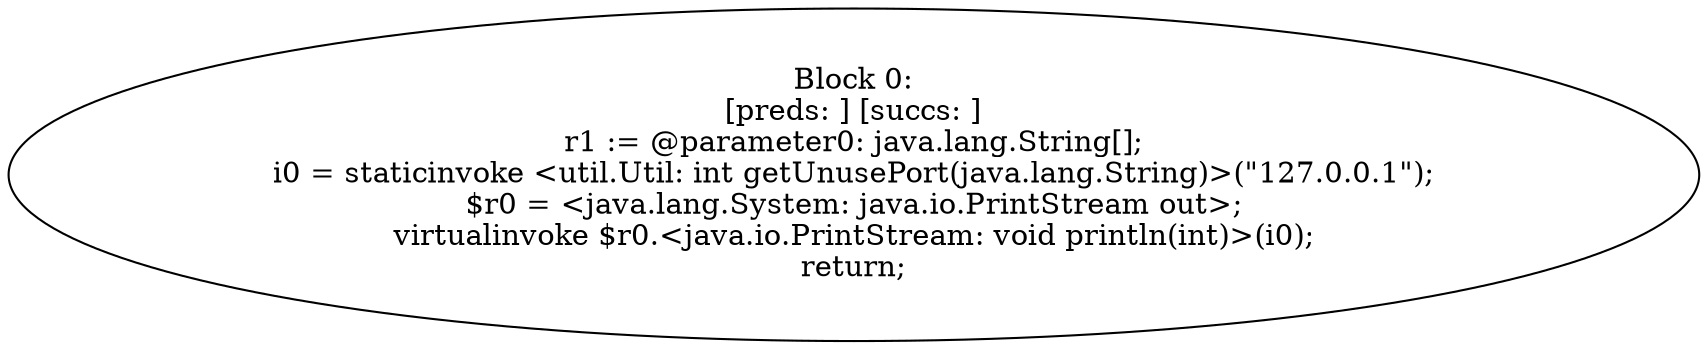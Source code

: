 digraph "unitGraph" {
    "Block 0:
[preds: ] [succs: ]
r1 := @parameter0: java.lang.String[];
i0 = staticinvoke <util.Util: int getUnusePort(java.lang.String)>(\"127.0.0.1\");
$r0 = <java.lang.System: java.io.PrintStream out>;
virtualinvoke $r0.<java.io.PrintStream: void println(int)>(i0);
return;
"
}
